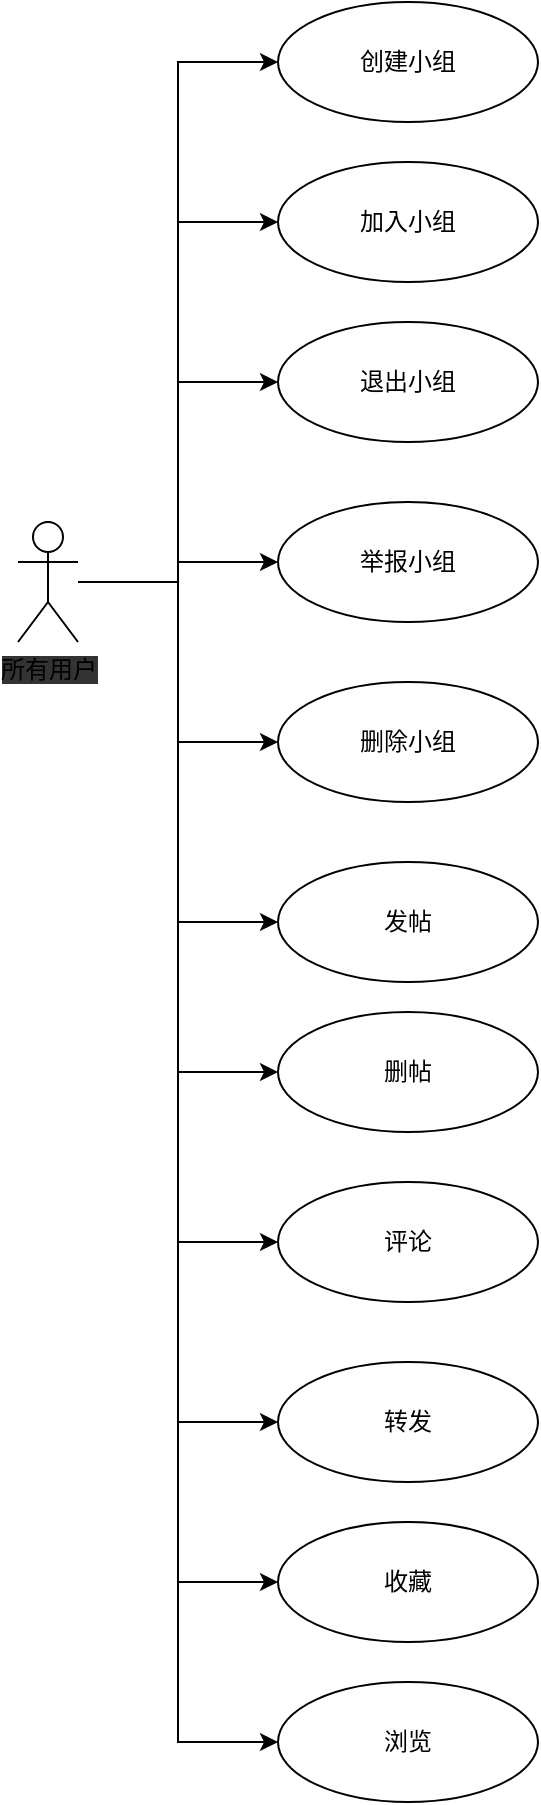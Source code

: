 <mxfile version="13.1.3">
    <diagram id="6hGFLwfOUW9BJ-s0fimq" name="Page-1">
        <mxGraphModel dx="1124" dy="860" grid="1" gridSize="10" guides="1" tooltips="1" connect="1" arrows="1" fold="1" page="1" pageScale="1" pageWidth="827" pageHeight="1169" math="0" shadow="0">
            <root>
                <mxCell id="0"/>
                <mxCell id="1" parent="0"/>
                <mxCell id="14" style="edgeStyle=orthogonalEdgeStyle;rounded=0;orthogonalLoop=1;jettySize=auto;html=1;entryX=0;entryY=0.5;entryDx=0;entryDy=0;" edge="1" parent="1" source="2" target="3">
                    <mxGeometry relative="1" as="geometry"/>
                </mxCell>
                <mxCell id="16" style="edgeStyle=orthogonalEdgeStyle;rounded=0;orthogonalLoop=1;jettySize=auto;html=1;entryX=0;entryY=0.5;entryDx=0;entryDy=0;" edge="1" parent="1" source="2" target="5">
                    <mxGeometry relative="1" as="geometry"/>
                </mxCell>
                <mxCell id="17" style="edgeStyle=orthogonalEdgeStyle;rounded=0;orthogonalLoop=1;jettySize=auto;html=1;entryX=0;entryY=0.5;entryDx=0;entryDy=0;" edge="1" parent="1" source="2" target="4">
                    <mxGeometry relative="1" as="geometry"/>
                </mxCell>
                <mxCell id="18" style="edgeStyle=orthogonalEdgeStyle;rounded=0;orthogonalLoop=1;jettySize=auto;html=1;" edge="1" parent="1" source="2" target="7">
                    <mxGeometry relative="1" as="geometry"/>
                </mxCell>
                <mxCell id="19" style="edgeStyle=orthogonalEdgeStyle;rounded=0;orthogonalLoop=1;jettySize=auto;html=1;entryX=0;entryY=0.5;entryDx=0;entryDy=0;" edge="1" parent="1" source="2" target="6">
                    <mxGeometry relative="1" as="geometry"/>
                </mxCell>
                <mxCell id="20" style="edgeStyle=orthogonalEdgeStyle;rounded=0;orthogonalLoop=1;jettySize=auto;html=1;entryX=0;entryY=0.5;entryDx=0;entryDy=0;" edge="1" parent="1" source="2" target="9">
                    <mxGeometry relative="1" as="geometry"/>
                </mxCell>
                <mxCell id="21" style="edgeStyle=orthogonalEdgeStyle;rounded=0;orthogonalLoop=1;jettySize=auto;html=1;entryX=0;entryY=0.5;entryDx=0;entryDy=0;" edge="1" parent="1" source="2" target="8">
                    <mxGeometry relative="1" as="geometry"/>
                </mxCell>
                <mxCell id="22" style="edgeStyle=orthogonalEdgeStyle;rounded=0;orthogonalLoop=1;jettySize=auto;html=1;entryX=0;entryY=0.5;entryDx=0;entryDy=0;" edge="1" parent="1" source="2" target="11">
                    <mxGeometry relative="1" as="geometry"/>
                </mxCell>
                <mxCell id="23" style="edgeStyle=orthogonalEdgeStyle;rounded=0;orthogonalLoop=1;jettySize=auto;html=1;entryX=0;entryY=0.5;entryDx=0;entryDy=0;" edge="1" parent="1" source="2" target="10">
                    <mxGeometry relative="1" as="geometry"/>
                </mxCell>
                <mxCell id="24" style="edgeStyle=orthogonalEdgeStyle;rounded=0;orthogonalLoop=1;jettySize=auto;html=1;entryX=0;entryY=0.5;entryDx=0;entryDy=0;" edge="1" parent="1" source="2" target="12">
                    <mxGeometry relative="1" as="geometry"/>
                </mxCell>
                <mxCell id="25" style="edgeStyle=orthogonalEdgeStyle;rounded=0;orthogonalLoop=1;jettySize=auto;html=1;entryX=0;entryY=0.5;entryDx=0;entryDy=0;" edge="1" parent="1" source="2" target="13">
                    <mxGeometry relative="1" as="geometry"/>
                </mxCell>
                <mxCell id="2" value="&lt;span style=&quot;background-color: rgb(51 , 51 , 51)&quot;&gt;所有用户&lt;/span&gt;" style="shape=umlActor;verticalLabelPosition=bottom;labelBackgroundColor=#ffffff;verticalAlign=top;html=1;outlineConnect=0;" vertex="1" parent="1">
                    <mxGeometry x="50" y="310" width="30" height="60" as="geometry"/>
                </mxCell>
                <mxCell id="3" value="创建小组" style="ellipse;whiteSpace=wrap;html=1;" vertex="1" parent="1">
                    <mxGeometry x="180" y="50" width="130" height="60" as="geometry"/>
                </mxCell>
                <mxCell id="4" value="退出小组" style="ellipse;whiteSpace=wrap;html=1;" vertex="1" parent="1">
                    <mxGeometry x="180" y="210" width="130" height="60" as="geometry"/>
                </mxCell>
                <mxCell id="5" value="加入小组" style="ellipse;whiteSpace=wrap;html=1;" vertex="1" parent="1">
                    <mxGeometry x="180" y="130" width="130" height="60" as="geometry"/>
                </mxCell>
                <mxCell id="6" value="删除小组" style="ellipse;whiteSpace=wrap;html=1;" vertex="1" parent="1">
                    <mxGeometry x="180" y="390" width="130" height="60" as="geometry"/>
                </mxCell>
                <mxCell id="7" value="举报小组" style="ellipse;whiteSpace=wrap;html=1;" vertex="1" parent="1">
                    <mxGeometry x="180" y="300" width="130" height="60" as="geometry"/>
                </mxCell>
                <mxCell id="8" value="删帖" style="ellipse;whiteSpace=wrap;html=1;" vertex="1" parent="1">
                    <mxGeometry x="180" y="555" width="130" height="60" as="geometry"/>
                </mxCell>
                <mxCell id="9" value="发帖" style="ellipse;whiteSpace=wrap;html=1;" vertex="1" parent="1">
                    <mxGeometry x="180" y="480" width="130" height="60" as="geometry"/>
                </mxCell>
                <mxCell id="10" value="转发" style="ellipse;whiteSpace=wrap;html=1;" vertex="1" parent="1">
                    <mxGeometry x="180" y="730" width="130" height="60" as="geometry"/>
                </mxCell>
                <mxCell id="11" value="评论" style="ellipse;whiteSpace=wrap;html=1;" vertex="1" parent="1">
                    <mxGeometry x="180" y="640" width="130" height="60" as="geometry"/>
                </mxCell>
                <mxCell id="12" value="收藏" style="ellipse;whiteSpace=wrap;html=1;" vertex="1" parent="1">
                    <mxGeometry x="180" y="810" width="130" height="60" as="geometry"/>
                </mxCell>
                <mxCell id="13" value="浏览" style="ellipse;whiteSpace=wrap;html=1;" vertex="1" parent="1">
                    <mxGeometry x="180" y="890" width="130" height="60" as="geometry"/>
                </mxCell>
            </root>
        </mxGraphModel>
    </diagram>
</mxfile>